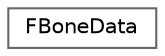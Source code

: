 digraph "Graphical Class Hierarchy"
{
 // INTERACTIVE_SVG=YES
 // LATEX_PDF_SIZE
  bgcolor="transparent";
  edge [fontname=Helvetica,fontsize=10,labelfontname=Helvetica,labelfontsize=10];
  node [fontname=Helvetica,fontsize=10,shape=box,height=0.2,width=0.4];
  rankdir="LR";
  Node0 [id="Node000000",label="FBoneData",height=0.2,width=0.4,color="grey40", fillcolor="white", style="filled",URL="$d6/d33/classFBoneData.html",tooltip="Encapsulates commonly useful data about bones."];
}
